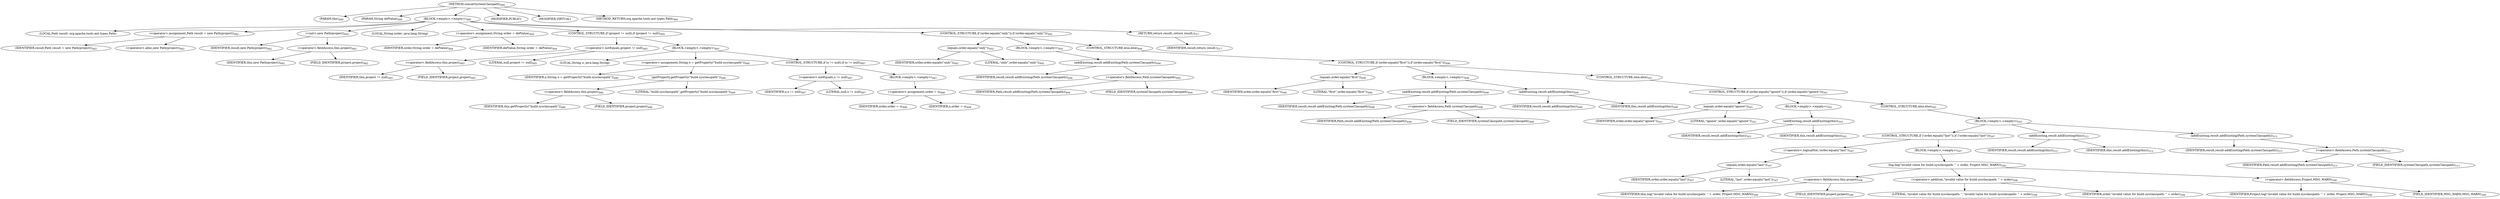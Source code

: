 digraph "concatSystemClasspath" {  
"1059" [label = <(METHOD,concatSystemClasspath)<SUB>480</SUB>> ]
"89" [label = <(PARAM,this)<SUB>480</SUB>> ]
"1060" [label = <(PARAM,String defValue)<SUB>480</SUB>> ]
"1061" [label = <(BLOCK,&lt;empty&gt;,&lt;empty&gt;)<SUB>480</SUB>> ]
"87" [label = <(LOCAL,Path result: org.apache.tools.ant.types.Path)> ]
"1062" [label = <(&lt;operator&gt;.assignment,Path result = new Path(project))<SUB>482</SUB>> ]
"1063" [label = <(IDENTIFIER,result,Path result = new Path(project))<SUB>482</SUB>> ]
"1064" [label = <(&lt;operator&gt;.alloc,new Path(project))<SUB>482</SUB>> ]
"1065" [label = <(&lt;init&gt;,new Path(project))<SUB>482</SUB>> ]
"86" [label = <(IDENTIFIER,result,new Path(project))<SUB>482</SUB>> ]
"1066" [label = <(&lt;operator&gt;.fieldAccess,this.project)<SUB>482</SUB>> ]
"1067" [label = <(IDENTIFIER,this,new Path(project))<SUB>482</SUB>> ]
"1068" [label = <(FIELD_IDENTIFIER,project,project)<SUB>482</SUB>> ]
"1069" [label = <(LOCAL,String order: java.lang.String)> ]
"1070" [label = <(&lt;operator&gt;.assignment,String order = defValue)<SUB>484</SUB>> ]
"1071" [label = <(IDENTIFIER,order,String order = defValue)<SUB>484</SUB>> ]
"1072" [label = <(IDENTIFIER,defValue,String order = defValue)<SUB>484</SUB>> ]
"1073" [label = <(CONTROL_STRUCTURE,if (project != null),if (project != null))<SUB>485</SUB>> ]
"1074" [label = <(&lt;operator&gt;.notEquals,project != null)<SUB>485</SUB>> ]
"1075" [label = <(&lt;operator&gt;.fieldAccess,this.project)<SUB>485</SUB>> ]
"1076" [label = <(IDENTIFIER,this,project != null)<SUB>485</SUB>> ]
"1077" [label = <(FIELD_IDENTIFIER,project,project)<SUB>485</SUB>> ]
"1078" [label = <(LITERAL,null,project != null)<SUB>485</SUB>> ]
"1079" [label = <(BLOCK,&lt;empty&gt;,&lt;empty&gt;)<SUB>485</SUB>> ]
"1080" [label = <(LOCAL,String o: java.lang.String)> ]
"1081" [label = <(&lt;operator&gt;.assignment,String o = getProperty(&quot;build.sysclasspath&quot;))<SUB>486</SUB>> ]
"1082" [label = <(IDENTIFIER,o,String o = getProperty(&quot;build.sysclasspath&quot;))<SUB>486</SUB>> ]
"1083" [label = <(getProperty,getProperty(&quot;build.sysclasspath&quot;))<SUB>486</SUB>> ]
"1084" [label = <(&lt;operator&gt;.fieldAccess,this.project)<SUB>486</SUB>> ]
"1085" [label = <(IDENTIFIER,this,getProperty(&quot;build.sysclasspath&quot;))<SUB>486</SUB>> ]
"1086" [label = <(FIELD_IDENTIFIER,project,project)<SUB>486</SUB>> ]
"1087" [label = <(LITERAL,&quot;build.sysclasspath&quot;,getProperty(&quot;build.sysclasspath&quot;))<SUB>486</SUB>> ]
"1088" [label = <(CONTROL_STRUCTURE,if (o != null),if (o != null))<SUB>487</SUB>> ]
"1089" [label = <(&lt;operator&gt;.notEquals,o != null)<SUB>487</SUB>> ]
"1090" [label = <(IDENTIFIER,o,o != null)<SUB>487</SUB>> ]
"1091" [label = <(LITERAL,null,o != null)<SUB>487</SUB>> ]
"1092" [label = <(BLOCK,&lt;empty&gt;,&lt;empty&gt;)<SUB>487</SUB>> ]
"1093" [label = <(&lt;operator&gt;.assignment,order = o)<SUB>488</SUB>> ]
"1094" [label = <(IDENTIFIER,order,order = o)<SUB>488</SUB>> ]
"1095" [label = <(IDENTIFIER,o,order = o)<SUB>488</SUB>> ]
"1096" [label = <(CONTROL_STRUCTURE,if (order.equals(&quot;only&quot;)),if (order.equals(&quot;only&quot;)))<SUB>492</SUB>> ]
"1097" [label = <(equals,order.equals(&quot;only&quot;))<SUB>492</SUB>> ]
"1098" [label = <(IDENTIFIER,order,order.equals(&quot;only&quot;))<SUB>492</SUB>> ]
"1099" [label = <(LITERAL,&quot;only&quot;,order.equals(&quot;only&quot;))<SUB>492</SUB>> ]
"1100" [label = <(BLOCK,&lt;empty&gt;,&lt;empty&gt;)<SUB>492</SUB>> ]
"1101" [label = <(addExisting,result.addExisting(Path.systemClasspath))<SUB>494</SUB>> ]
"1102" [label = <(IDENTIFIER,result,result.addExisting(Path.systemClasspath))<SUB>494</SUB>> ]
"1103" [label = <(&lt;operator&gt;.fieldAccess,Path.systemClasspath)<SUB>494</SUB>> ]
"1104" [label = <(IDENTIFIER,Path,result.addExisting(Path.systemClasspath))<SUB>494</SUB>> ]
"1105" [label = <(FIELD_IDENTIFIER,systemClasspath,systemClasspath)<SUB>494</SUB>> ]
"1106" [label = <(CONTROL_STRUCTURE,else,else)<SUB>496</SUB>> ]
"1107" [label = <(CONTROL_STRUCTURE,if (order.equals(&quot;first&quot;)),if (order.equals(&quot;first&quot;)))<SUB>496</SUB>> ]
"1108" [label = <(equals,order.equals(&quot;first&quot;))<SUB>496</SUB>> ]
"1109" [label = <(IDENTIFIER,order,order.equals(&quot;first&quot;))<SUB>496</SUB>> ]
"1110" [label = <(LITERAL,&quot;first&quot;,order.equals(&quot;first&quot;))<SUB>496</SUB>> ]
"1111" [label = <(BLOCK,&lt;empty&gt;,&lt;empty&gt;)<SUB>496</SUB>> ]
"1112" [label = <(addExisting,result.addExisting(Path.systemClasspath))<SUB>498</SUB>> ]
"1113" [label = <(IDENTIFIER,result,result.addExisting(Path.systemClasspath))<SUB>498</SUB>> ]
"1114" [label = <(&lt;operator&gt;.fieldAccess,Path.systemClasspath)<SUB>498</SUB>> ]
"1115" [label = <(IDENTIFIER,Path,result.addExisting(Path.systemClasspath))<SUB>498</SUB>> ]
"1116" [label = <(FIELD_IDENTIFIER,systemClasspath,systemClasspath)<SUB>498</SUB>> ]
"1117" [label = <(addExisting,result.addExisting(this))<SUB>499</SUB>> ]
"1118" [label = <(IDENTIFIER,result,result.addExisting(this))<SUB>499</SUB>> ]
"88" [label = <(IDENTIFIER,this,result.addExisting(this))<SUB>499</SUB>> ]
"1119" [label = <(CONTROL_STRUCTURE,else,else)<SUB>501</SUB>> ]
"1120" [label = <(CONTROL_STRUCTURE,if (order.equals(&quot;ignore&quot;)),if (order.equals(&quot;ignore&quot;)))<SUB>501</SUB>> ]
"1121" [label = <(equals,order.equals(&quot;ignore&quot;))<SUB>501</SUB>> ]
"1122" [label = <(IDENTIFIER,order,order.equals(&quot;ignore&quot;))<SUB>501</SUB>> ]
"1123" [label = <(LITERAL,&quot;ignore&quot;,order.equals(&quot;ignore&quot;))<SUB>501</SUB>> ]
"1124" [label = <(BLOCK,&lt;empty&gt;,&lt;empty&gt;)<SUB>501</SUB>> ]
"1125" [label = <(addExisting,result.addExisting(this))<SUB>503</SUB>> ]
"1126" [label = <(IDENTIFIER,result,result.addExisting(this))<SUB>503</SUB>> ]
"90" [label = <(IDENTIFIER,this,result.addExisting(this))<SUB>503</SUB>> ]
"1127" [label = <(CONTROL_STRUCTURE,else,else)<SUB>505</SUB>> ]
"1128" [label = <(BLOCK,&lt;empty&gt;,&lt;empty&gt;)<SUB>505</SUB>> ]
"1129" [label = <(CONTROL_STRUCTURE,if (!order.equals(&quot;last&quot;)),if (!order.equals(&quot;last&quot;)))<SUB>507</SUB>> ]
"1130" [label = <(&lt;operator&gt;.logicalNot,!order.equals(&quot;last&quot;))<SUB>507</SUB>> ]
"1131" [label = <(equals,order.equals(&quot;last&quot;))<SUB>507</SUB>> ]
"1132" [label = <(IDENTIFIER,order,order.equals(&quot;last&quot;))<SUB>507</SUB>> ]
"1133" [label = <(LITERAL,&quot;last&quot;,order.equals(&quot;last&quot;))<SUB>507</SUB>> ]
"1134" [label = <(BLOCK,&lt;empty&gt;,&lt;empty&gt;)<SUB>507</SUB>> ]
"1135" [label = <(log,log(&quot;invalid value for build.sysclasspath: &quot; + order, Project.MSG_WARN))<SUB>508</SUB>> ]
"1136" [label = <(&lt;operator&gt;.fieldAccess,this.project)<SUB>508</SUB>> ]
"1137" [label = <(IDENTIFIER,this,log(&quot;invalid value for build.sysclasspath: &quot; + order, Project.MSG_WARN))<SUB>508</SUB>> ]
"1138" [label = <(FIELD_IDENTIFIER,project,project)<SUB>508</SUB>> ]
"1139" [label = <(&lt;operator&gt;.addition,&quot;invalid value for build.sysclasspath: &quot; + order)<SUB>508</SUB>> ]
"1140" [label = <(LITERAL,&quot;invalid value for build.sysclasspath: &quot;,&quot;invalid value for build.sysclasspath: &quot; + order)<SUB>508</SUB>> ]
"1141" [label = <(IDENTIFIER,order,&quot;invalid value for build.sysclasspath: &quot; + order)<SUB>508</SUB>> ]
"1142" [label = <(&lt;operator&gt;.fieldAccess,Project.MSG_WARN)<SUB>509</SUB>> ]
"1143" [label = <(IDENTIFIER,Project,log(&quot;invalid value for build.sysclasspath: &quot; + order, Project.MSG_WARN))<SUB>509</SUB>> ]
"1144" [label = <(FIELD_IDENTIFIER,MSG_WARN,MSG_WARN)<SUB>509</SUB>> ]
"1145" [label = <(addExisting,result.addExisting(this))<SUB>512</SUB>> ]
"1146" [label = <(IDENTIFIER,result,result.addExisting(this))<SUB>512</SUB>> ]
"91" [label = <(IDENTIFIER,this,result.addExisting(this))<SUB>512</SUB>> ]
"1147" [label = <(addExisting,result.addExisting(Path.systemClasspath))<SUB>513</SUB>> ]
"1148" [label = <(IDENTIFIER,result,result.addExisting(Path.systemClasspath))<SUB>513</SUB>> ]
"1149" [label = <(&lt;operator&gt;.fieldAccess,Path.systemClasspath)<SUB>513</SUB>> ]
"1150" [label = <(IDENTIFIER,Path,result.addExisting(Path.systemClasspath))<SUB>513</SUB>> ]
"1151" [label = <(FIELD_IDENTIFIER,systemClasspath,systemClasspath)<SUB>513</SUB>> ]
"1152" [label = <(RETURN,return result;,return result;)<SUB>517</SUB>> ]
"1153" [label = <(IDENTIFIER,result,return result;)<SUB>517</SUB>> ]
"1154" [label = <(MODIFIER,PUBLIC)> ]
"1155" [label = <(MODIFIER,VIRTUAL)> ]
"1156" [label = <(METHOD_RETURN,org.apache.tools.ant.types.Path)<SUB>480</SUB>> ]
  "1059" -> "89" 
  "1059" -> "1060" 
  "1059" -> "1061" 
  "1059" -> "1154" 
  "1059" -> "1155" 
  "1059" -> "1156" 
  "1061" -> "87" 
  "1061" -> "1062" 
  "1061" -> "1065" 
  "1061" -> "1069" 
  "1061" -> "1070" 
  "1061" -> "1073" 
  "1061" -> "1096" 
  "1061" -> "1152" 
  "1062" -> "1063" 
  "1062" -> "1064" 
  "1065" -> "86" 
  "1065" -> "1066" 
  "1066" -> "1067" 
  "1066" -> "1068" 
  "1070" -> "1071" 
  "1070" -> "1072" 
  "1073" -> "1074" 
  "1073" -> "1079" 
  "1074" -> "1075" 
  "1074" -> "1078" 
  "1075" -> "1076" 
  "1075" -> "1077" 
  "1079" -> "1080" 
  "1079" -> "1081" 
  "1079" -> "1088" 
  "1081" -> "1082" 
  "1081" -> "1083" 
  "1083" -> "1084" 
  "1083" -> "1087" 
  "1084" -> "1085" 
  "1084" -> "1086" 
  "1088" -> "1089" 
  "1088" -> "1092" 
  "1089" -> "1090" 
  "1089" -> "1091" 
  "1092" -> "1093" 
  "1093" -> "1094" 
  "1093" -> "1095" 
  "1096" -> "1097" 
  "1096" -> "1100" 
  "1096" -> "1106" 
  "1097" -> "1098" 
  "1097" -> "1099" 
  "1100" -> "1101" 
  "1101" -> "1102" 
  "1101" -> "1103" 
  "1103" -> "1104" 
  "1103" -> "1105" 
  "1106" -> "1107" 
  "1107" -> "1108" 
  "1107" -> "1111" 
  "1107" -> "1119" 
  "1108" -> "1109" 
  "1108" -> "1110" 
  "1111" -> "1112" 
  "1111" -> "1117" 
  "1112" -> "1113" 
  "1112" -> "1114" 
  "1114" -> "1115" 
  "1114" -> "1116" 
  "1117" -> "1118" 
  "1117" -> "88" 
  "1119" -> "1120" 
  "1120" -> "1121" 
  "1120" -> "1124" 
  "1120" -> "1127" 
  "1121" -> "1122" 
  "1121" -> "1123" 
  "1124" -> "1125" 
  "1125" -> "1126" 
  "1125" -> "90" 
  "1127" -> "1128" 
  "1128" -> "1129" 
  "1128" -> "1145" 
  "1128" -> "1147" 
  "1129" -> "1130" 
  "1129" -> "1134" 
  "1130" -> "1131" 
  "1131" -> "1132" 
  "1131" -> "1133" 
  "1134" -> "1135" 
  "1135" -> "1136" 
  "1135" -> "1139" 
  "1135" -> "1142" 
  "1136" -> "1137" 
  "1136" -> "1138" 
  "1139" -> "1140" 
  "1139" -> "1141" 
  "1142" -> "1143" 
  "1142" -> "1144" 
  "1145" -> "1146" 
  "1145" -> "91" 
  "1147" -> "1148" 
  "1147" -> "1149" 
  "1149" -> "1150" 
  "1149" -> "1151" 
  "1152" -> "1153" 
}
